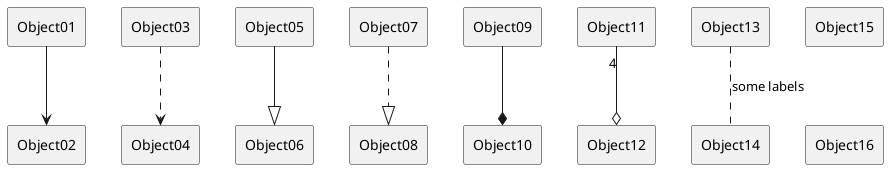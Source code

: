 @startuml
rectangle Object01
rectangle Object02
rectangle Object03
rectangle Object04
rectangle Object05
rectangle Object06
rectangle Object07
rectangle Object08
rectangle Object09
rectangle Object10
rectangle Object11
rectangle Object12
rectangle Object13
rectangle Object14
rectangle Object15
rectangle Object16

Object01 --> Object02
Object03 ..> Object04
Object05 --|> Object06
Object07 ..|> Object08
Object09 --* Object10
Object11 "4" --o Object12
Object13 .. Object14 : some labels
Object15 -[hidden]- Object16
@enduml
